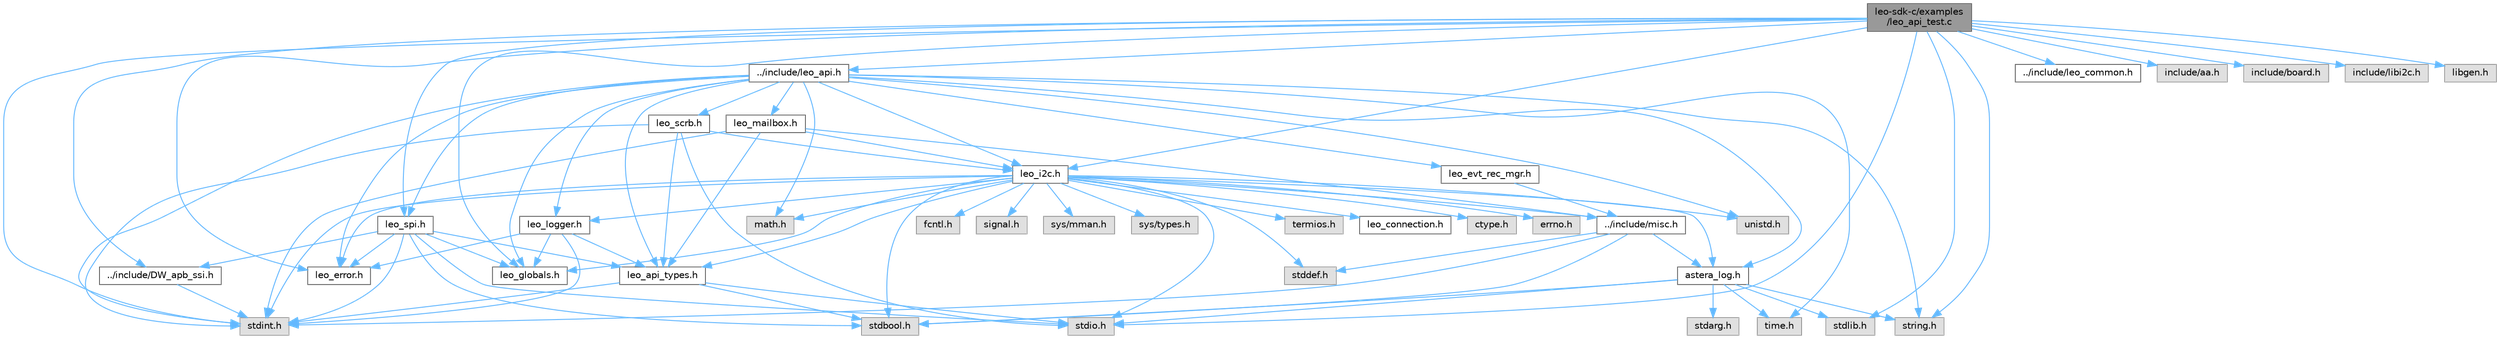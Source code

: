 digraph "leo-sdk-c/examples/leo_api_test.c"
{
 // LATEX_PDF_SIZE
  bgcolor="transparent";
  edge [fontname=Helvetica,fontsize=10,labelfontname=Helvetica,labelfontsize=10];
  node [fontname=Helvetica,fontsize=10,shape=box,height=0.2,width=0.4];
  Node1 [label="leo-sdk-c/examples\l/leo_api_test.c",height=0.2,width=0.4,color="gray40", fillcolor="grey60", style="filled", fontcolor="black",tooltip="api test demonstrates usage of Leo SDK API calls. This is recommended for:"];
  Node1 -> Node2 [color="steelblue1",style="solid"];
  Node2 [label="../include/DW_apb_ssi.h",height=0.2,width=0.4,color="grey40", fillcolor="white", style="filled",URL="$DW__apb__ssi_8h.html",tooltip="Definitions related to flash subsector size, Page sizes. This file has definitions related to the reg..."];
  Node2 -> Node3 [color="steelblue1",style="solid"];
  Node3 [label="stdint.h",height=0.2,width=0.4,color="grey60", fillcolor="#E0E0E0", style="filled",tooltip=" "];
  Node1 -> Node4 [color="steelblue1",style="solid"];
  Node4 [label="../include/leo_api.h",height=0.2,width=0.4,color="grey40", fillcolor="white", style="filled",URL="$leo__api_8h.html",tooltip="Definition of public functions for the SDK."];
  Node4 -> Node5 [color="steelblue1",style="solid"];
  Node5 [label="astera_log.h",height=0.2,width=0.4,color="grey40", fillcolor="white", style="filled",URL="$astera__log_8h.html",tooltip="Logging module for Leo."];
  Node5 -> Node6 [color="steelblue1",style="solid"];
  Node6 [label="stdarg.h",height=0.2,width=0.4,color="grey60", fillcolor="#E0E0E0", style="filled",tooltip=" "];
  Node5 -> Node7 [color="steelblue1",style="solid"];
  Node7 [label="stdbool.h",height=0.2,width=0.4,color="grey60", fillcolor="#E0E0E0", style="filled",tooltip=" "];
  Node5 -> Node8 [color="steelblue1",style="solid"];
  Node8 [label="stdio.h",height=0.2,width=0.4,color="grey60", fillcolor="#E0E0E0", style="filled",tooltip=" "];
  Node5 -> Node9 [color="steelblue1",style="solid"];
  Node9 [label="stdlib.h",height=0.2,width=0.4,color="grey60", fillcolor="#E0E0E0", style="filled",tooltip=" "];
  Node5 -> Node10 [color="steelblue1",style="solid"];
  Node10 [label="string.h",height=0.2,width=0.4,color="grey60", fillcolor="#E0E0E0", style="filled",tooltip=" "];
  Node5 -> Node11 [color="steelblue1",style="solid"];
  Node11 [label="time.h",height=0.2,width=0.4,color="grey60", fillcolor="#E0E0E0", style="filled",tooltip=" "];
  Node4 -> Node12 [color="steelblue1",style="solid"];
  Node12 [label="leo_api_types.h",height=0.2,width=0.4,color="grey40", fillcolor="white", style="filled",URL="$leo__api__types_8h.html",tooltip="Definition of enums and structs used by leo_api."];
  Node12 -> Node7 [color="steelblue1",style="solid"];
  Node12 -> Node3 [color="steelblue1",style="solid"];
  Node12 -> Node8 [color="steelblue1",style="solid"];
  Node4 -> Node13 [color="steelblue1",style="solid"];
  Node13 [label="leo_error.h",height=0.2,width=0.4,color="grey40", fillcolor="white", style="filled",URL="$leo__error_8h.html",tooltip="Definition of error types for the SDK."];
  Node4 -> Node14 [color="steelblue1",style="solid"];
  Node14 [label="leo_globals.h",height=0.2,width=0.4,color="grey40", fillcolor="white", style="filled",URL="$leo__globals_8h.html",tooltip="Definition of enums and structs globally used by the SDK."];
  Node4 -> Node15 [color="steelblue1",style="solid"];
  Node15 [label="leo_i2c.h",height=0.2,width=0.4,color="grey40", fillcolor="white", style="filled",URL="$leo__i2c_8h.html",tooltip="Definition of I2C/SMBus types for the SDK."];
  Node15 -> Node16 [color="steelblue1",style="solid"];
  Node16 [label="../include/misc.h",height=0.2,width=0.4,color="grey40", fillcolor="white", style="filled",URL="$misc_8h.html",tooltip="Header file for miscellaneous defines used in the SDK."];
  Node16 -> Node7 [color="steelblue1",style="solid"];
  Node16 -> Node17 [color="steelblue1",style="solid"];
  Node17 [label="stddef.h",height=0.2,width=0.4,color="grey60", fillcolor="#E0E0E0", style="filled",tooltip=" "];
  Node16 -> Node3 [color="steelblue1",style="solid"];
  Node16 -> Node5 [color="steelblue1",style="solid"];
  Node15 -> Node5 [color="steelblue1",style="solid"];
  Node15 -> Node12 [color="steelblue1",style="solid"];
  Node15 -> Node18 [color="steelblue1",style="solid"];
  Node18 [label="leo_connection.h",height=0.2,width=0.4,color="grey40", fillcolor="white", style="filled",URL="$leo__connection_8h.html",tooltip="Definition of CONNECTION types for the SDK."];
  Node15 -> Node13 [color="steelblue1",style="solid"];
  Node15 -> Node14 [color="steelblue1",style="solid"];
  Node15 -> Node19 [color="steelblue1",style="solid"];
  Node19 [label="leo_logger.h",height=0.2,width=0.4,color="grey40", fillcolor="white", style="filled",URL="$leo__logger_8h.html",tooltip="Definition of helper functions used by Leo SDK."];
  Node19 -> Node12 [color="steelblue1",style="solid"];
  Node19 -> Node13 [color="steelblue1",style="solid"];
  Node19 -> Node14 [color="steelblue1",style="solid"];
  Node19 -> Node3 [color="steelblue1",style="solid"];
  Node15 -> Node20 [color="steelblue1",style="solid"];
  Node20 [label="math.h",height=0.2,width=0.4,color="grey60", fillcolor="#E0E0E0", style="filled",tooltip=" "];
  Node15 -> Node7 [color="steelblue1",style="solid"];
  Node15 -> Node17 [color="steelblue1",style="solid"];
  Node15 -> Node3 [color="steelblue1",style="solid"];
  Node15 -> Node8 [color="steelblue1",style="solid"];
  Node15 -> Node21 [color="steelblue1",style="solid"];
  Node21 [label="unistd.h",height=0.2,width=0.4,color="grey60", fillcolor="#E0E0E0", style="filled",tooltip=" "];
  Node15 -> Node22 [color="steelblue1",style="solid"];
  Node22 [label="ctype.h",height=0.2,width=0.4,color="grey60", fillcolor="#E0E0E0", style="filled",tooltip=" "];
  Node15 -> Node23 [color="steelblue1",style="solid"];
  Node23 [label="errno.h",height=0.2,width=0.4,color="grey60", fillcolor="#E0E0E0", style="filled",tooltip=" "];
  Node15 -> Node24 [color="steelblue1",style="solid"];
  Node24 [label="fcntl.h",height=0.2,width=0.4,color="grey60", fillcolor="#E0E0E0", style="filled",tooltip=" "];
  Node15 -> Node25 [color="steelblue1",style="solid"];
  Node25 [label="signal.h",height=0.2,width=0.4,color="grey60", fillcolor="#E0E0E0", style="filled",tooltip=" "];
  Node15 -> Node26 [color="steelblue1",style="solid"];
  Node26 [label="sys/mman.h",height=0.2,width=0.4,color="grey60", fillcolor="#E0E0E0", style="filled",tooltip=" "];
  Node15 -> Node27 [color="steelblue1",style="solid"];
  Node27 [label="sys/types.h",height=0.2,width=0.4,color="grey60", fillcolor="#E0E0E0", style="filled",tooltip=" "];
  Node15 -> Node28 [color="steelblue1",style="solid"];
  Node28 [label="termios.h",height=0.2,width=0.4,color="grey60", fillcolor="#E0E0E0", style="filled",tooltip=" "];
  Node4 -> Node19 [color="steelblue1",style="solid"];
  Node4 -> Node29 [color="steelblue1",style="solid"];
  Node29 [label="leo_mailbox.h",height=0.2,width=0.4,color="grey40", fillcolor="white", style="filled",URL="$leo__mailbox_8h.html",tooltip="Definition of enums and structs used by the mailbox."];
  Node29 -> Node12 [color="steelblue1",style="solid"];
  Node29 -> Node15 [color="steelblue1",style="solid"];
  Node29 -> Node16 [color="steelblue1",style="solid"];
  Node29 -> Node3 [color="steelblue1",style="solid"];
  Node4 -> Node30 [color="steelblue1",style="solid"];
  Node30 [label="leo_scrb.h",height=0.2,width=0.4,color="grey40", fillcolor="white", style="filled",URL="$leo__scrb_8h.html",tooltip="Definitions related to DDR Scrubbing functions."];
  Node30 -> Node12 [color="steelblue1",style="solid"];
  Node30 -> Node15 [color="steelblue1",style="solid"];
  Node30 -> Node3 [color="steelblue1",style="solid"];
  Node30 -> Node8 [color="steelblue1",style="solid"];
  Node4 -> Node31 [color="steelblue1",style="solid"];
  Node31 [label="leo_spi.h",height=0.2,width=0.4,color="grey40", fillcolor="white", style="filled",URL="$leo__spi_8h.html",tooltip="Definition of SPI types for the SDK."];
  Node31 -> Node2 [color="steelblue1",style="solid"];
  Node31 -> Node12 [color="steelblue1",style="solid"];
  Node31 -> Node13 [color="steelblue1",style="solid"];
  Node31 -> Node14 [color="steelblue1",style="solid"];
  Node31 -> Node7 [color="steelblue1",style="solid"];
  Node31 -> Node3 [color="steelblue1",style="solid"];
  Node31 -> Node8 [color="steelblue1",style="solid"];
  Node4 -> Node32 [color="steelblue1",style="solid"];
  Node32 [label="leo_evt_rec_mgr.h",height=0.2,width=0.4,color="grey40", fillcolor="white", style="filled",URL="$leo__evt__rec__mgr_8h.html",tooltip="definitions related to Leo supported CXL event log/records"];
  Node32 -> Node16 [color="steelblue1",style="solid"];
  Node4 -> Node20 [color="steelblue1",style="solid"];
  Node4 -> Node3 [color="steelblue1",style="solid"];
  Node4 -> Node10 [color="steelblue1",style="solid"];
  Node4 -> Node11 [color="steelblue1",style="solid"];
  Node4 -> Node21 [color="steelblue1",style="solid"];
  Node1 -> Node33 [color="steelblue1",style="solid"];
  Node33 [label="../include/leo_common.h",height=0.2,width=0.4,color="grey40", fillcolor="white", style="filled",URL="$leo__common_8h.html",tooltip="Definition of enums and structs globally used by the SDK."];
  Node1 -> Node13 [color="steelblue1",style="solid"];
  Node1 -> Node14 [color="steelblue1",style="solid"];
  Node1 -> Node15 [color="steelblue1",style="solid"];
  Node1 -> Node31 [color="steelblue1",style="solid"];
  Node1 -> Node34 [color="steelblue1",style="solid"];
  Node34 [label="include/aa.h",height=0.2,width=0.4,color="grey60", fillcolor="#E0E0E0", style="filled",tooltip=" "];
  Node1 -> Node35 [color="steelblue1",style="solid"];
  Node35 [label="include/board.h",height=0.2,width=0.4,color="grey60", fillcolor="#E0E0E0", style="filled",tooltip=" "];
  Node1 -> Node36 [color="steelblue1",style="solid"];
  Node36 [label="include/libi2c.h",height=0.2,width=0.4,color="grey60", fillcolor="#E0E0E0", style="filled",tooltip=" "];
  Node1 -> Node37 [color="steelblue1",style="solid"];
  Node37 [label="libgen.h",height=0.2,width=0.4,color="grey60", fillcolor="#E0E0E0", style="filled",tooltip=" "];
  Node1 -> Node3 [color="steelblue1",style="solid"];
  Node1 -> Node8 [color="steelblue1",style="solid"];
  Node1 -> Node9 [color="steelblue1",style="solid"];
  Node1 -> Node10 [color="steelblue1",style="solid"];
}
